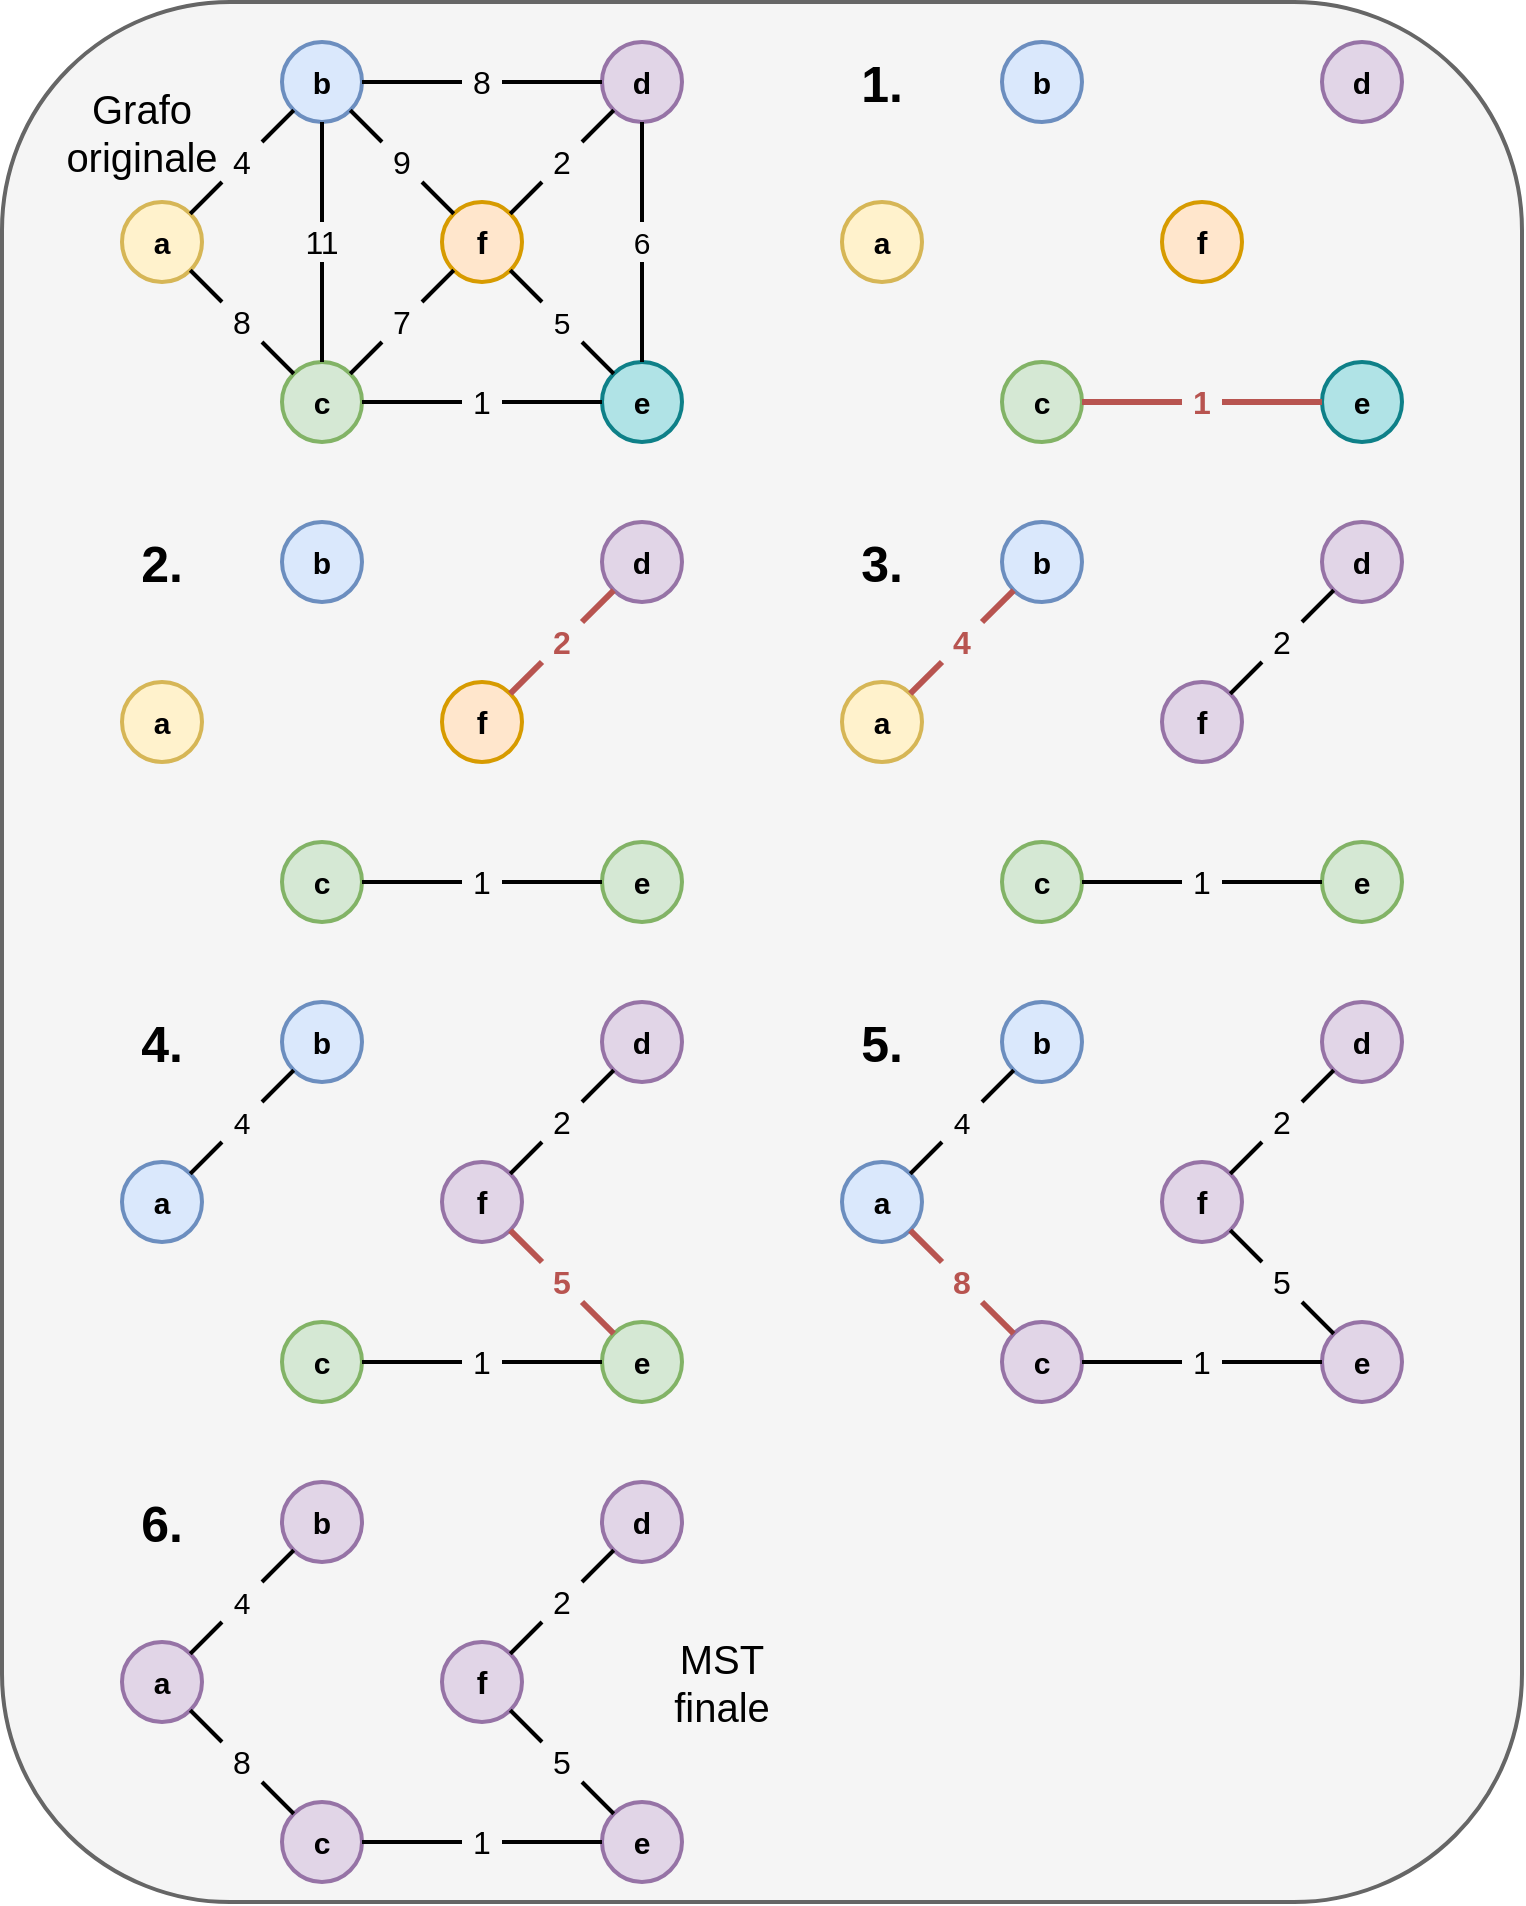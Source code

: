 <mxfile version="18.1.3" type="device"><diagram id="m_q9ipGgIwTdl-nQTQGG" name="Page-1"><mxGraphModel dx="892" dy="889" grid="1" gridSize="10" guides="1" tooltips="1" connect="1" arrows="1" fold="1" page="1" pageScale="1" pageWidth="850" pageHeight="1100" math="0" shadow="0"><root><mxCell id="0"/><mxCell id="1" parent="0"/><mxCell id="KfANsQ59nf_O916bAtNR-169" value="" style="rounded=1;whiteSpace=wrap;html=1;fontSize=20;fontColor=#333333;strokeWidth=2;fillColor=#f5f5f5;strokeColor=#666666;" vertex="1" parent="1"><mxGeometry x="60" y="20" width="760" height="950" as="geometry"/></mxCell><mxCell id="KfANsQ59nf_O916bAtNR-1" value="b" style="ellipse;whiteSpace=wrap;html=1;aspect=fixed;fillColor=#dae8fc;strokeColor=#6c8ebf;strokeWidth=2;fontStyle=1;fontSize=15;" vertex="1" parent="1"><mxGeometry x="200" y="40" width="40" height="40" as="geometry"/></mxCell><mxCell id="KfANsQ59nf_O916bAtNR-2" value="a" style="ellipse;whiteSpace=wrap;html=1;aspect=fixed;fillColor=#fff2cc;strokeColor=#d6b656;strokeWidth=2;fontStyle=1;fontSize=15;" vertex="1" parent="1"><mxGeometry x="120" y="120" width="40" height="40" as="geometry"/></mxCell><mxCell id="KfANsQ59nf_O916bAtNR-3" value="f" style="ellipse;whiteSpace=wrap;html=1;aspect=fixed;fillColor=#ffe6cc;strokeColor=#d79b00;strokeWidth=2;fontSize=16;fontStyle=1" vertex="1" parent="1"><mxGeometry x="280" y="120" width="40" height="40" as="geometry"/></mxCell><mxCell id="KfANsQ59nf_O916bAtNR-4" value="c" style="ellipse;whiteSpace=wrap;html=1;aspect=fixed;fillColor=#d5e8d4;strokeColor=#82b366;strokeWidth=2;fontStyle=1;fontSize=15;" vertex="1" parent="1"><mxGeometry x="200" y="200" width="40" height="40" as="geometry"/></mxCell><mxCell id="KfANsQ59nf_O916bAtNR-5" value="e" style="ellipse;whiteSpace=wrap;html=1;aspect=fixed;fillColor=#b0e3e6;strokeColor=#0e8088;strokeWidth=2;fontStyle=1;fontSize=15;" vertex="1" parent="1"><mxGeometry x="360" y="200" width="40" height="40" as="geometry"/></mxCell><mxCell id="KfANsQ59nf_O916bAtNR-6" value="d" style="ellipse;whiteSpace=wrap;html=1;aspect=fixed;fillColor=#e1d5e7;strokeColor=#9673a6;strokeWidth=2;fontStyle=1;fontSize=15;" vertex="1" parent="1"><mxGeometry x="360" y="40" width="40" height="40" as="geometry"/></mxCell><mxCell id="KfANsQ59nf_O916bAtNR-7" value="" style="endArrow=none;html=1;rounded=0;strokeWidth=2;startArrow=none;" edge="1" parent="1" source="KfANsQ59nf_O916bAtNR-27" target="KfANsQ59nf_O916bAtNR-5"><mxGeometry width="50" height="50" relative="1" as="geometry"><mxPoint x="350" y="390" as="sourcePoint"/><mxPoint x="400" y="340" as="targetPoint"/></mxGeometry></mxCell><mxCell id="KfANsQ59nf_O916bAtNR-8" value="" style="endArrow=none;html=1;rounded=0;strokeWidth=2;startArrow=none;" edge="1" parent="1" source="KfANsQ59nf_O916bAtNR-25" target="KfANsQ59nf_O916bAtNR-3"><mxGeometry width="50" height="50" relative="1" as="geometry"><mxPoint x="330" y="400" as="sourcePoint"/><mxPoint x="380" y="350" as="targetPoint"/></mxGeometry></mxCell><mxCell id="KfANsQ59nf_O916bAtNR-9" value="" style="endArrow=none;html=1;rounded=0;strokeWidth=2;startArrow=none;" edge="1" parent="1" source="KfANsQ59nf_O916bAtNR-26" target="KfANsQ59nf_O916bAtNR-3"><mxGeometry width="50" height="50" relative="1" as="geometry"><mxPoint x="260" y="370" as="sourcePoint"/><mxPoint x="310" y="320" as="targetPoint"/></mxGeometry></mxCell><mxCell id="KfANsQ59nf_O916bAtNR-10" value="" style="endArrow=none;html=1;rounded=0;strokeWidth=2;startArrow=none;" edge="1" parent="1" source="KfANsQ59nf_O916bAtNR-20" target="KfANsQ59nf_O916bAtNR-3"><mxGeometry width="50" height="50" relative="1" as="geometry"><mxPoint x="270" y="370" as="sourcePoint"/><mxPoint x="320" y="320" as="targetPoint"/></mxGeometry></mxCell><mxCell id="KfANsQ59nf_O916bAtNR-11" value="" style="endArrow=none;html=1;rounded=0;strokeWidth=2;startArrow=none;" edge="1" parent="1" source="KfANsQ59nf_O916bAtNR-22" target="KfANsQ59nf_O916bAtNR-3"><mxGeometry width="50" height="50" relative="1" as="geometry"><mxPoint x="290" y="380" as="sourcePoint"/><mxPoint x="340" y="330" as="targetPoint"/></mxGeometry></mxCell><mxCell id="KfANsQ59nf_O916bAtNR-12" value="" style="endArrow=none;html=1;rounded=0;strokeWidth=2;startArrow=none;" edge="1" parent="1" source="KfANsQ59nf_O916bAtNR-23" target="KfANsQ59nf_O916bAtNR-6"><mxGeometry width="50" height="50" relative="1" as="geometry"><mxPoint x="310" y="370" as="sourcePoint"/><mxPoint x="360" y="320" as="targetPoint"/></mxGeometry></mxCell><mxCell id="KfANsQ59nf_O916bAtNR-13" value="" style="endArrow=none;html=1;rounded=0;strokeWidth=2;startArrow=none;" edge="1" parent="1" source="KfANsQ59nf_O916bAtNR-24" target="KfANsQ59nf_O916bAtNR-6"><mxGeometry width="50" height="50" relative="1" as="geometry"><mxPoint x="330" y="400" as="sourcePoint"/><mxPoint x="380" y="350" as="targetPoint"/></mxGeometry></mxCell><mxCell id="KfANsQ59nf_O916bAtNR-14" value="" style="endArrow=none;html=1;rounded=0;strokeWidth=2;startArrow=none;" edge="1" parent="1" source="KfANsQ59nf_O916bAtNR-17" target="KfANsQ59nf_O916bAtNR-4"><mxGeometry width="50" height="50" relative="1" as="geometry"><mxPoint x="230" y="390" as="sourcePoint"/><mxPoint x="280" y="340" as="targetPoint"/></mxGeometry></mxCell><mxCell id="KfANsQ59nf_O916bAtNR-15" value="" style="endArrow=none;html=1;rounded=0;strokeWidth=2;startArrow=none;" edge="1" parent="1" source="KfANsQ59nf_O916bAtNR-35" target="KfANsQ59nf_O916bAtNR-4"><mxGeometry width="50" height="50" relative="1" as="geometry"><mxPoint x="190" y="400" as="sourcePoint"/><mxPoint x="240" y="350" as="targetPoint"/></mxGeometry></mxCell><mxCell id="KfANsQ59nf_O916bAtNR-16" value="" style="endArrow=none;html=1;rounded=0;strokeWidth=2;startArrow=none;" edge="1" parent="1" source="KfANsQ59nf_O916bAtNR-34" target="KfANsQ59nf_O916bAtNR-1"><mxGeometry width="50" height="50" relative="1" as="geometry"><mxPoint x="130" y="360" as="sourcePoint"/><mxPoint x="180" y="310" as="targetPoint"/></mxGeometry></mxCell><mxCell id="KfANsQ59nf_O916bAtNR-17" value="11" style="text;html=1;strokeColor=none;fillColor=none;align=center;verticalAlign=middle;whiteSpace=wrap;rounded=0;fontSize=16;fontStyle=0" vertex="1" parent="1"><mxGeometry x="210" y="130" width="20" height="20" as="geometry"/></mxCell><mxCell id="KfANsQ59nf_O916bAtNR-18" value="" style="endArrow=none;html=1;rounded=0;strokeWidth=2;" edge="1" parent="1" source="KfANsQ59nf_O916bAtNR-1" target="KfANsQ59nf_O916bAtNR-17"><mxGeometry width="50" height="50" relative="1" as="geometry"><mxPoint x="220" y="80" as="sourcePoint"/><mxPoint x="220" y="200" as="targetPoint"/></mxGeometry></mxCell><mxCell id="KfANsQ59nf_O916bAtNR-20" value="9" style="text;html=1;strokeColor=none;fillColor=none;align=center;verticalAlign=middle;whiteSpace=wrap;rounded=0;fontSize=16;fontStyle=0" vertex="1" parent="1"><mxGeometry x="250" y="90" width="20" height="20" as="geometry"/></mxCell><mxCell id="KfANsQ59nf_O916bAtNR-21" value="" style="endArrow=none;html=1;rounded=0;strokeWidth=2;" edge="1" parent="1" source="KfANsQ59nf_O916bAtNR-1" target="KfANsQ59nf_O916bAtNR-20"><mxGeometry width="50" height="50" relative="1" as="geometry"><mxPoint x="234.142" y="74.142" as="sourcePoint"/><mxPoint x="285.858" y="125.858" as="targetPoint"/></mxGeometry></mxCell><mxCell id="KfANsQ59nf_O916bAtNR-27" value="1" style="text;html=1;strokeColor=none;fillColor=none;align=center;verticalAlign=middle;whiteSpace=wrap;rounded=0;fontStyle=0;fontSize=16;" vertex="1" parent="1"><mxGeometry x="290" y="210" width="20" height="20" as="geometry"/></mxCell><mxCell id="KfANsQ59nf_O916bAtNR-28" value="" style="endArrow=none;html=1;rounded=0;strokeWidth=2;" edge="1" parent="1" source="KfANsQ59nf_O916bAtNR-4" target="KfANsQ59nf_O916bAtNR-27"><mxGeometry width="50" height="50" relative="1" as="geometry"><mxPoint x="240" y="220" as="sourcePoint"/><mxPoint x="360" y="220" as="targetPoint"/></mxGeometry></mxCell><mxCell id="KfANsQ59nf_O916bAtNR-26" value="7" style="text;html=1;strokeColor=none;fillColor=none;align=center;verticalAlign=middle;whiteSpace=wrap;rounded=0;fontSize=16;fontStyle=0" vertex="1" parent="1"><mxGeometry x="250" y="170" width="20" height="20" as="geometry"/></mxCell><mxCell id="KfANsQ59nf_O916bAtNR-29" value="" style="endArrow=none;html=1;rounded=0;strokeWidth=2;" edge="1" parent="1" source="KfANsQ59nf_O916bAtNR-4" target="KfANsQ59nf_O916bAtNR-26"><mxGeometry width="50" height="50" relative="1" as="geometry"><mxPoint x="234.142" y="205.858" as="sourcePoint"/><mxPoint x="285.858" y="154.142" as="targetPoint"/></mxGeometry></mxCell><mxCell id="KfANsQ59nf_O916bAtNR-25" value="5" style="text;html=1;strokeColor=none;fillColor=none;align=center;verticalAlign=middle;whiteSpace=wrap;rounded=0;fontSize=15;fontStyle=0" vertex="1" parent="1"><mxGeometry x="330" y="170" width="20" height="20" as="geometry"/></mxCell><mxCell id="KfANsQ59nf_O916bAtNR-30" value="" style="endArrow=none;html=1;rounded=0;strokeWidth=2;" edge="1" parent="1" source="KfANsQ59nf_O916bAtNR-5" target="KfANsQ59nf_O916bAtNR-25"><mxGeometry width="50" height="50" relative="1" as="geometry"><mxPoint x="365.858" y="205.858" as="sourcePoint"/><mxPoint x="314.142" y="154.142" as="targetPoint"/></mxGeometry></mxCell><mxCell id="KfANsQ59nf_O916bAtNR-24" value="6" style="text;html=1;strokeColor=none;fillColor=none;align=center;verticalAlign=middle;whiteSpace=wrap;rounded=0;fontStyle=0;fontSize=15;" vertex="1" parent="1"><mxGeometry x="370" y="130" width="20" height="20" as="geometry"/></mxCell><mxCell id="KfANsQ59nf_O916bAtNR-31" value="" style="endArrow=none;html=1;rounded=0;strokeWidth=2;" edge="1" parent="1" source="KfANsQ59nf_O916bAtNR-5" target="KfANsQ59nf_O916bAtNR-24"><mxGeometry width="50" height="50" relative="1" as="geometry"><mxPoint x="380" y="200" as="sourcePoint"/><mxPoint x="380" y="80" as="targetPoint"/></mxGeometry></mxCell><mxCell id="KfANsQ59nf_O916bAtNR-22" value="2" style="text;html=1;strokeColor=none;fillColor=none;align=center;verticalAlign=middle;whiteSpace=wrap;rounded=0;fontSize=16;fontStyle=0" vertex="1" parent="1"><mxGeometry x="330" y="90" width="20" height="20" as="geometry"/></mxCell><mxCell id="KfANsQ59nf_O916bAtNR-32" value="" style="endArrow=none;html=1;rounded=0;strokeWidth=2;" edge="1" parent="1" source="KfANsQ59nf_O916bAtNR-6" target="KfANsQ59nf_O916bAtNR-22"><mxGeometry width="50" height="50" relative="1" as="geometry"><mxPoint x="365.858" y="74.142" as="sourcePoint"/><mxPoint x="314.142" y="125.858" as="targetPoint"/></mxGeometry></mxCell><mxCell id="KfANsQ59nf_O916bAtNR-23" value="8" style="text;html=1;strokeColor=none;fillColor=none;align=center;verticalAlign=middle;whiteSpace=wrap;rounded=0;fontSize=16;fontStyle=0" vertex="1" parent="1"><mxGeometry x="290" y="50" width="20" height="20" as="geometry"/></mxCell><mxCell id="KfANsQ59nf_O916bAtNR-33" value="" style="endArrow=none;html=1;rounded=0;strokeWidth=2;" edge="1" parent="1" source="KfANsQ59nf_O916bAtNR-1" target="KfANsQ59nf_O916bAtNR-23"><mxGeometry width="50" height="50" relative="1" as="geometry"><mxPoint x="240" y="60" as="sourcePoint"/><mxPoint x="360" y="60" as="targetPoint"/></mxGeometry></mxCell><mxCell id="KfANsQ59nf_O916bAtNR-35" value="8" style="text;html=1;strokeColor=none;fillColor=none;align=center;verticalAlign=middle;whiteSpace=wrap;rounded=0;fontSize=16;fontStyle=0" vertex="1" parent="1"><mxGeometry x="170" y="170" width="20" height="20" as="geometry"/></mxCell><mxCell id="KfANsQ59nf_O916bAtNR-36" value="" style="endArrow=none;html=1;rounded=0;strokeWidth=2;" edge="1" parent="1" source="KfANsQ59nf_O916bAtNR-2" target="KfANsQ59nf_O916bAtNR-35"><mxGeometry width="50" height="50" relative="1" as="geometry"><mxPoint x="154.142" y="154.142" as="sourcePoint"/><mxPoint x="205.858" y="205.858" as="targetPoint"/></mxGeometry></mxCell><mxCell id="KfANsQ59nf_O916bAtNR-34" value="4" style="text;html=1;strokeColor=none;fillColor=none;align=center;verticalAlign=middle;whiteSpace=wrap;rounded=0;fontSize=16;fontStyle=0" vertex="1" parent="1"><mxGeometry x="170" y="90" width="20" height="20" as="geometry"/></mxCell><mxCell id="KfANsQ59nf_O916bAtNR-37" value="" style="endArrow=none;html=1;rounded=0;strokeWidth=2;" edge="1" parent="1" source="KfANsQ59nf_O916bAtNR-2" target="KfANsQ59nf_O916bAtNR-34"><mxGeometry width="50" height="50" relative="1" as="geometry"><mxPoint x="154.142" y="125.858" as="sourcePoint"/><mxPoint x="205.858" y="74.142" as="targetPoint"/></mxGeometry></mxCell><mxCell id="KfANsQ59nf_O916bAtNR-38" value="b" style="ellipse;whiteSpace=wrap;html=1;aspect=fixed;fillColor=#dae8fc;strokeColor=#6c8ebf;strokeWidth=2;fontStyle=1;fontSize=15;" vertex="1" parent="1"><mxGeometry x="560" y="40" width="40" height="40" as="geometry"/></mxCell><mxCell id="KfANsQ59nf_O916bAtNR-39" value="a" style="ellipse;whiteSpace=wrap;html=1;aspect=fixed;fillColor=#fff2cc;strokeColor=#d6b656;strokeWidth=2;fontStyle=1;fontSize=15;" vertex="1" parent="1"><mxGeometry x="480" y="120" width="40" height="40" as="geometry"/></mxCell><mxCell id="KfANsQ59nf_O916bAtNR-40" value="f" style="ellipse;whiteSpace=wrap;html=1;aspect=fixed;fillColor=#ffe6cc;strokeColor=#d79b00;strokeWidth=2;fontSize=16;fontStyle=1" vertex="1" parent="1"><mxGeometry x="640" y="120" width="40" height="40" as="geometry"/></mxCell><mxCell id="KfANsQ59nf_O916bAtNR-41" value="c" style="ellipse;whiteSpace=wrap;html=1;aspect=fixed;fillColor=#d5e8d4;strokeColor=#82b366;strokeWidth=2;fontStyle=1;fontSize=15;" vertex="1" parent="1"><mxGeometry x="560" y="200" width="40" height="40" as="geometry"/></mxCell><mxCell id="KfANsQ59nf_O916bAtNR-42" value="e" style="ellipse;whiteSpace=wrap;html=1;aspect=fixed;fillColor=#b0e3e6;strokeColor=#0e8088;strokeWidth=2;fontStyle=1;fontSize=15;" vertex="1" parent="1"><mxGeometry x="720" y="200" width="40" height="40" as="geometry"/></mxCell><mxCell id="KfANsQ59nf_O916bAtNR-43" value="d" style="ellipse;whiteSpace=wrap;html=1;aspect=fixed;fillColor=#e1d5e7;strokeColor=#9673a6;strokeWidth=2;fontStyle=1;fontSize=15;" vertex="1" parent="1"><mxGeometry x="720" y="40" width="40" height="40" as="geometry"/></mxCell><mxCell id="KfANsQ59nf_O916bAtNR-44" value="" style="endArrow=none;html=1;rounded=0;strokeWidth=3;startArrow=none;fillColor=#f8cecc;strokeColor=#b85450;" edge="1" source="KfANsQ59nf_O916bAtNR-58" target="KfANsQ59nf_O916bAtNR-42" parent="1"><mxGeometry width="50" height="50" relative="1" as="geometry"><mxPoint x="710" y="390" as="sourcePoint"/><mxPoint x="760" y="340" as="targetPoint"/></mxGeometry></mxCell><mxCell id="KfANsQ59nf_O916bAtNR-58" value="1" style="text;html=1;strokeColor=none;fillColor=none;align=center;verticalAlign=middle;whiteSpace=wrap;rounded=0;fontStyle=1;fontSize=16;fontColor=#B85450;" vertex="1" parent="1"><mxGeometry x="650" y="210" width="20" height="20" as="geometry"/></mxCell><mxCell id="KfANsQ59nf_O916bAtNR-59" value="" style="endArrow=none;html=1;rounded=0;strokeWidth=3;fillColor=#f8cecc;strokeColor=#b85450;" edge="1" source="KfANsQ59nf_O916bAtNR-41" target="KfANsQ59nf_O916bAtNR-58" parent="1"><mxGeometry width="50" height="50" relative="1" as="geometry"><mxPoint x="600" y="220" as="sourcePoint"/><mxPoint x="720" y="220" as="targetPoint"/></mxGeometry></mxCell><mxCell id="KfANsQ59nf_O916bAtNR-74" value="b" style="ellipse;whiteSpace=wrap;html=1;aspect=fixed;fillColor=#dae8fc;strokeColor=#6c8ebf;strokeWidth=2;fontStyle=1;fontSize=15;" vertex="1" parent="1"><mxGeometry x="200" y="280" width="40" height="40" as="geometry"/></mxCell><mxCell id="KfANsQ59nf_O916bAtNR-75" value="a" style="ellipse;whiteSpace=wrap;html=1;aspect=fixed;fillColor=#fff2cc;strokeColor=#d6b656;strokeWidth=2;fontStyle=1;fontSize=15;" vertex="1" parent="1"><mxGeometry x="120" y="360" width="40" height="40" as="geometry"/></mxCell><mxCell id="KfANsQ59nf_O916bAtNR-76" value="f" style="ellipse;whiteSpace=wrap;html=1;aspect=fixed;fillColor=#ffe6cc;strokeColor=#d79b00;strokeWidth=2;fontSize=16;fontStyle=1" vertex="1" parent="1"><mxGeometry x="280" y="360" width="40" height="40" as="geometry"/></mxCell><mxCell id="KfANsQ59nf_O916bAtNR-77" value="c" style="ellipse;whiteSpace=wrap;html=1;aspect=fixed;fillColor=#d5e8d4;strokeColor=#82b366;strokeWidth=2;fontStyle=1;fontSize=15;" vertex="1" parent="1"><mxGeometry x="200" y="440" width="40" height="40" as="geometry"/></mxCell><mxCell id="KfANsQ59nf_O916bAtNR-78" value="e" style="ellipse;whiteSpace=wrap;html=1;aspect=fixed;fillColor=#d5e8d4;strokeColor=#82b366;strokeWidth=2;fontStyle=1;fontSize=15;" vertex="1" parent="1"><mxGeometry x="360" y="440" width="40" height="40" as="geometry"/></mxCell><mxCell id="KfANsQ59nf_O916bAtNR-79" value="d" style="ellipse;whiteSpace=wrap;html=1;aspect=fixed;fillColor=#e1d5e7;strokeColor=#9673a6;strokeWidth=2;fontStyle=1;fontSize=15;" vertex="1" parent="1"><mxGeometry x="360" y="280" width="40" height="40" as="geometry"/></mxCell><mxCell id="KfANsQ59nf_O916bAtNR-80" value="" style="endArrow=none;html=1;rounded=0;strokeWidth=2;startArrow=none;" edge="1" source="KfANsQ59nf_O916bAtNR-81" target="KfANsQ59nf_O916bAtNR-78" parent="1"><mxGeometry width="50" height="50" relative="1" as="geometry"><mxPoint x="350" y="630" as="sourcePoint"/><mxPoint x="400" y="580" as="targetPoint"/></mxGeometry></mxCell><mxCell id="KfANsQ59nf_O916bAtNR-81" value="1" style="text;html=1;strokeColor=none;fillColor=none;align=center;verticalAlign=middle;whiteSpace=wrap;rounded=0;fontStyle=0;fontSize=16;" vertex="1" parent="1"><mxGeometry x="290" y="450" width="20" height="20" as="geometry"/></mxCell><mxCell id="KfANsQ59nf_O916bAtNR-82" value="" style="endArrow=none;html=1;rounded=0;strokeWidth=2;" edge="1" source="KfANsQ59nf_O916bAtNR-77" target="KfANsQ59nf_O916bAtNR-81" parent="1"><mxGeometry width="50" height="50" relative="1" as="geometry"><mxPoint x="240" y="460" as="sourcePoint"/><mxPoint x="360" y="460" as="targetPoint"/></mxGeometry></mxCell><mxCell id="KfANsQ59nf_O916bAtNR-83" value="" style="endArrow=none;html=1;rounded=0;fontSize=15;strokeWidth=3;startArrow=none;fillColor=#f8cecc;strokeColor=#b85450;" edge="1" parent="1" source="KfANsQ59nf_O916bAtNR-84" target="KfANsQ59nf_O916bAtNR-79"><mxGeometry width="50" height="50" relative="1" as="geometry"><mxPoint x="560" y="450" as="sourcePoint"/><mxPoint x="610" y="400" as="targetPoint"/></mxGeometry></mxCell><mxCell id="KfANsQ59nf_O916bAtNR-84" value="2" style="text;html=1;strokeColor=none;fillColor=none;align=center;verticalAlign=middle;whiteSpace=wrap;rounded=0;fontStyle=1;fontSize=16;fontColor=#B85450;" vertex="1" parent="1"><mxGeometry x="330" y="330" width="20" height="20" as="geometry"/></mxCell><mxCell id="KfANsQ59nf_O916bAtNR-85" value="" style="endArrow=none;html=1;rounded=0;fontSize=15;strokeWidth=3;fillColor=#f8cecc;strokeColor=#b85450;" edge="1" parent="1" source="KfANsQ59nf_O916bAtNR-76" target="KfANsQ59nf_O916bAtNR-84"><mxGeometry width="50" height="50" relative="1" as="geometry"><mxPoint x="314.142" y="365.858" as="sourcePoint"/><mxPoint x="365.858" y="314.142" as="targetPoint"/></mxGeometry></mxCell><mxCell id="KfANsQ59nf_O916bAtNR-86" value="b" style="ellipse;whiteSpace=wrap;html=1;aspect=fixed;fillColor=#dae8fc;strokeColor=#6c8ebf;strokeWidth=2;fontStyle=1;fontSize=15;" vertex="1" parent="1"><mxGeometry x="560" y="280" width="40" height="40" as="geometry"/></mxCell><mxCell id="KfANsQ59nf_O916bAtNR-87" value="a" style="ellipse;whiteSpace=wrap;html=1;aspect=fixed;fillColor=#fff2cc;strokeColor=#d6b656;strokeWidth=2;fontStyle=1;fontSize=15;" vertex="1" parent="1"><mxGeometry x="480" y="360" width="40" height="40" as="geometry"/></mxCell><mxCell id="KfANsQ59nf_O916bAtNR-88" value="f" style="ellipse;whiteSpace=wrap;html=1;aspect=fixed;fillColor=#e1d5e7;strokeColor=#9673a6;strokeWidth=2;fontSize=16;fontStyle=1" vertex="1" parent="1"><mxGeometry x="640" y="360" width="40" height="40" as="geometry"/></mxCell><mxCell id="KfANsQ59nf_O916bAtNR-89" value="c" style="ellipse;whiteSpace=wrap;html=1;aspect=fixed;fillColor=#d5e8d4;strokeColor=#82b366;strokeWidth=2;fontStyle=1;fontSize=15;" vertex="1" parent="1"><mxGeometry x="560" y="440" width="40" height="40" as="geometry"/></mxCell><mxCell id="KfANsQ59nf_O916bAtNR-90" value="e" style="ellipse;whiteSpace=wrap;html=1;aspect=fixed;fillColor=#d5e8d4;strokeColor=#82b366;strokeWidth=2;fontStyle=1;fontSize=15;" vertex="1" parent="1"><mxGeometry x="720" y="440" width="40" height="40" as="geometry"/></mxCell><mxCell id="KfANsQ59nf_O916bAtNR-91" value="d" style="ellipse;whiteSpace=wrap;html=1;aspect=fixed;fillColor=#e1d5e7;strokeColor=#9673a6;strokeWidth=2;fontStyle=1;fontSize=15;" vertex="1" parent="1"><mxGeometry x="720" y="280" width="40" height="40" as="geometry"/></mxCell><mxCell id="KfANsQ59nf_O916bAtNR-92" value="" style="endArrow=none;html=1;rounded=0;strokeWidth=2;startArrow=none;" edge="1" source="KfANsQ59nf_O916bAtNR-93" target="KfANsQ59nf_O916bAtNR-90" parent="1"><mxGeometry width="50" height="50" relative="1" as="geometry"><mxPoint x="710" y="630" as="sourcePoint"/><mxPoint x="760" y="580" as="targetPoint"/></mxGeometry></mxCell><mxCell id="KfANsQ59nf_O916bAtNR-93" value="1" style="text;html=1;strokeColor=none;fillColor=none;align=center;verticalAlign=middle;whiteSpace=wrap;rounded=0;fontStyle=0;fontSize=16;" vertex="1" parent="1"><mxGeometry x="650" y="450" width="20" height="20" as="geometry"/></mxCell><mxCell id="KfANsQ59nf_O916bAtNR-94" value="" style="endArrow=none;html=1;rounded=0;strokeWidth=2;" edge="1" source="KfANsQ59nf_O916bAtNR-89" target="KfANsQ59nf_O916bAtNR-93" parent="1"><mxGeometry width="50" height="50" relative="1" as="geometry"><mxPoint x="600" y="460" as="sourcePoint"/><mxPoint x="720" y="460" as="targetPoint"/></mxGeometry></mxCell><mxCell id="KfANsQ59nf_O916bAtNR-95" value="" style="endArrow=none;html=1;rounded=0;fontSize=15;strokeWidth=2;startArrow=none;" edge="1" source="KfANsQ59nf_O916bAtNR-96" target="KfANsQ59nf_O916bAtNR-91" parent="1"><mxGeometry width="50" height="50" relative="1" as="geometry"><mxPoint x="920" y="450" as="sourcePoint"/><mxPoint x="970" y="400" as="targetPoint"/></mxGeometry></mxCell><mxCell id="KfANsQ59nf_O916bAtNR-96" value="2" style="text;html=1;strokeColor=none;fillColor=none;align=center;verticalAlign=middle;whiteSpace=wrap;rounded=0;fontStyle=0;fontSize=16;" vertex="1" parent="1"><mxGeometry x="690" y="330" width="20" height="20" as="geometry"/></mxCell><mxCell id="KfANsQ59nf_O916bAtNR-97" value="" style="endArrow=none;html=1;rounded=0;fontSize=15;strokeWidth=2;" edge="1" source="KfANsQ59nf_O916bAtNR-88" target="KfANsQ59nf_O916bAtNR-96" parent="1"><mxGeometry width="50" height="50" relative="1" as="geometry"><mxPoint x="674.142" y="365.858" as="sourcePoint"/><mxPoint x="725.858" y="314.142" as="targetPoint"/></mxGeometry></mxCell><mxCell id="KfANsQ59nf_O916bAtNR-98" value="b" style="ellipse;whiteSpace=wrap;html=1;aspect=fixed;fillColor=#dae8fc;strokeColor=#6c8ebf;strokeWidth=2;fontStyle=1;fontSize=15;" vertex="1" parent="1"><mxGeometry x="200" y="520" width="40" height="40" as="geometry"/></mxCell><mxCell id="KfANsQ59nf_O916bAtNR-99" value="a" style="ellipse;whiteSpace=wrap;html=1;aspect=fixed;fillColor=#dae8fc;strokeColor=#6c8ebf;strokeWidth=2;fontStyle=1;fontSize=15;" vertex="1" parent="1"><mxGeometry x="120" y="600" width="40" height="40" as="geometry"/></mxCell><mxCell id="KfANsQ59nf_O916bAtNR-100" value="f" style="ellipse;whiteSpace=wrap;html=1;aspect=fixed;fillColor=#e1d5e7;strokeColor=#9673a6;strokeWidth=2;fontSize=16;fontStyle=1" vertex="1" parent="1"><mxGeometry x="280" y="600" width="40" height="40" as="geometry"/></mxCell><mxCell id="KfANsQ59nf_O916bAtNR-101" value="c" style="ellipse;whiteSpace=wrap;html=1;aspect=fixed;fillColor=#d5e8d4;strokeColor=#82b366;strokeWidth=2;fontStyle=1;fontSize=15;" vertex="1" parent="1"><mxGeometry x="200" y="680" width="40" height="40" as="geometry"/></mxCell><mxCell id="KfANsQ59nf_O916bAtNR-102" value="e" style="ellipse;whiteSpace=wrap;html=1;aspect=fixed;fillColor=#d5e8d4;strokeColor=#82b366;strokeWidth=2;fontStyle=1;fontSize=15;" vertex="1" parent="1"><mxGeometry x="360" y="680" width="40" height="40" as="geometry"/></mxCell><mxCell id="KfANsQ59nf_O916bAtNR-103" value="d" style="ellipse;whiteSpace=wrap;html=1;aspect=fixed;fillColor=#e1d5e7;strokeColor=#9673a6;strokeWidth=2;fontStyle=1;fontSize=15;" vertex="1" parent="1"><mxGeometry x="360" y="520" width="40" height="40" as="geometry"/></mxCell><mxCell id="KfANsQ59nf_O916bAtNR-104" value="" style="endArrow=none;html=1;rounded=0;strokeWidth=2;startArrow=none;" edge="1" source="KfANsQ59nf_O916bAtNR-105" target="KfANsQ59nf_O916bAtNR-102" parent="1"><mxGeometry width="50" height="50" relative="1" as="geometry"><mxPoint x="350" y="870" as="sourcePoint"/><mxPoint x="400" y="820" as="targetPoint"/></mxGeometry></mxCell><mxCell id="KfANsQ59nf_O916bAtNR-105" value="1" style="text;html=1;strokeColor=none;fillColor=none;align=center;verticalAlign=middle;whiteSpace=wrap;rounded=0;fontStyle=0;fontSize=16;" vertex="1" parent="1"><mxGeometry x="290" y="690" width="20" height="20" as="geometry"/></mxCell><mxCell id="KfANsQ59nf_O916bAtNR-106" value="" style="endArrow=none;html=1;rounded=0;strokeWidth=2;" edge="1" source="KfANsQ59nf_O916bAtNR-101" target="KfANsQ59nf_O916bAtNR-105" parent="1"><mxGeometry width="50" height="50" relative="1" as="geometry"><mxPoint x="240" y="700" as="sourcePoint"/><mxPoint x="360" y="700" as="targetPoint"/></mxGeometry></mxCell><mxCell id="KfANsQ59nf_O916bAtNR-107" value="" style="endArrow=none;html=1;rounded=0;fontSize=15;strokeWidth=2;startArrow=none;" edge="1" source="KfANsQ59nf_O916bAtNR-108" target="KfANsQ59nf_O916bAtNR-103" parent="1"><mxGeometry width="50" height="50" relative="1" as="geometry"><mxPoint x="560" y="690" as="sourcePoint"/><mxPoint x="610" y="640" as="targetPoint"/></mxGeometry></mxCell><mxCell id="KfANsQ59nf_O916bAtNR-108" value="2" style="text;html=1;strokeColor=none;fillColor=none;align=center;verticalAlign=middle;whiteSpace=wrap;rounded=0;fontStyle=0;fontSize=16;" vertex="1" parent="1"><mxGeometry x="330" y="570" width="20" height="20" as="geometry"/></mxCell><mxCell id="KfANsQ59nf_O916bAtNR-109" value="" style="endArrow=none;html=1;rounded=0;fontSize=15;strokeWidth=2;" edge="1" source="KfANsQ59nf_O916bAtNR-100" target="KfANsQ59nf_O916bAtNR-108" parent="1"><mxGeometry width="50" height="50" relative="1" as="geometry"><mxPoint x="314.142" y="605.858" as="sourcePoint"/><mxPoint x="365.858" y="554.142" as="targetPoint"/></mxGeometry></mxCell><mxCell id="KfANsQ59nf_O916bAtNR-110" value="" style="endArrow=none;html=1;rounded=0;fontSize=15;strokeWidth=2;startArrow=none;" edge="1" parent="1" source="KfANsQ59nf_O916bAtNR-114" target="KfANsQ59nf_O916bAtNR-98"><mxGeometry width="50" height="50" relative="1" as="geometry"><mxPoint x="140" y="550" as="sourcePoint"/><mxPoint x="190" y="500" as="targetPoint"/></mxGeometry></mxCell><mxCell id="KfANsQ59nf_O916bAtNR-111" value="" style="endArrow=none;html=1;rounded=0;fontSize=15;strokeWidth=3;fillColor=#f8cecc;strokeColor=#b85450;startArrow=none;" edge="1" parent="1" source="KfANsQ59nf_O916bAtNR-112" target="KfANsQ59nf_O916bAtNR-87"><mxGeometry width="50" height="50" relative="1" as="geometry"><mxPoint x="450" y="570" as="sourcePoint"/><mxPoint x="500" y="520" as="targetPoint"/></mxGeometry></mxCell><mxCell id="KfANsQ59nf_O916bAtNR-112" value="4" style="text;html=1;strokeColor=none;fillColor=none;align=center;verticalAlign=middle;whiteSpace=wrap;rounded=0;fontStyle=1;fontSize=16;fontColor=#B85450;" vertex="1" parent="1"><mxGeometry x="530" y="330" width="20" height="20" as="geometry"/></mxCell><mxCell id="KfANsQ59nf_O916bAtNR-113" value="" style="endArrow=none;html=1;rounded=0;fontSize=15;strokeWidth=3;fillColor=#f8cecc;strokeColor=#b85450;" edge="1" parent="1" source="KfANsQ59nf_O916bAtNR-86" target="KfANsQ59nf_O916bAtNR-112"><mxGeometry width="50" height="50" relative="1" as="geometry"><mxPoint x="565.858" y="314.142" as="sourcePoint"/><mxPoint x="514.142" y="365.858" as="targetPoint"/></mxGeometry></mxCell><mxCell id="KfANsQ59nf_O916bAtNR-114" value="4" style="text;html=1;strokeColor=none;fillColor=none;align=center;verticalAlign=middle;whiteSpace=wrap;rounded=0;fontSize=15;" vertex="1" parent="1"><mxGeometry x="170" y="570" width="20" height="20" as="geometry"/></mxCell><mxCell id="KfANsQ59nf_O916bAtNR-115" value="" style="endArrow=none;html=1;rounded=0;fontSize=15;strokeWidth=2;" edge="1" parent="1" source="KfANsQ59nf_O916bAtNR-99" target="KfANsQ59nf_O916bAtNR-114"><mxGeometry width="50" height="50" relative="1" as="geometry"><mxPoint x="154.142" y="605.858" as="sourcePoint"/><mxPoint x="205.919" y="554.203" as="targetPoint"/></mxGeometry></mxCell><mxCell id="KfANsQ59nf_O916bAtNR-116" value="" style="endArrow=none;html=1;rounded=0;fontSize=15;strokeWidth=3;fillColor=#f8cecc;strokeColor=#b85450;startArrow=none;" edge="1" parent="1" source="KfANsQ59nf_O916bAtNR-117" target="KfANsQ59nf_O916bAtNR-102"><mxGeometry width="50" height="50" relative="1" as="geometry"><mxPoint x="350" y="660" as="sourcePoint"/><mxPoint x="400" y="610" as="targetPoint"/></mxGeometry></mxCell><mxCell id="KfANsQ59nf_O916bAtNR-117" value="5" style="text;html=1;strokeColor=none;fillColor=none;align=center;verticalAlign=middle;whiteSpace=wrap;rounded=0;fontStyle=1;fontSize=16;fontColor=#B85450;" vertex="1" parent="1"><mxGeometry x="330" y="650" width="20" height="20" as="geometry"/></mxCell><mxCell id="KfANsQ59nf_O916bAtNR-118" value="" style="endArrow=none;html=1;rounded=0;fontSize=15;strokeWidth=3;fillColor=#f8cecc;strokeColor=#b85450;" edge="1" parent="1" source="KfANsQ59nf_O916bAtNR-100" target="KfANsQ59nf_O916bAtNR-117"><mxGeometry width="50" height="50" relative="1" as="geometry"><mxPoint x="314.142" y="634.142" as="sourcePoint"/><mxPoint x="365.858" y="685.858" as="targetPoint"/></mxGeometry></mxCell><mxCell id="KfANsQ59nf_O916bAtNR-119" value="b" style="ellipse;whiteSpace=wrap;html=1;aspect=fixed;fillColor=#dae8fc;strokeColor=#6c8ebf;strokeWidth=2;fontStyle=1;fontSize=15;" vertex="1" parent="1"><mxGeometry x="560" y="520" width="40" height="40" as="geometry"/></mxCell><mxCell id="KfANsQ59nf_O916bAtNR-120" value="a" style="ellipse;whiteSpace=wrap;html=1;aspect=fixed;fillColor=#dae8fc;strokeColor=#6c8ebf;strokeWidth=2;fontStyle=1;fontSize=15;" vertex="1" parent="1"><mxGeometry x="480" y="600" width="40" height="40" as="geometry"/></mxCell><mxCell id="KfANsQ59nf_O916bAtNR-121" value="f" style="ellipse;whiteSpace=wrap;html=1;aspect=fixed;fillColor=#e1d5e7;strokeColor=#9673a6;strokeWidth=2;fontSize=16;fontStyle=1" vertex="1" parent="1"><mxGeometry x="640" y="600" width="40" height="40" as="geometry"/></mxCell><mxCell id="KfANsQ59nf_O916bAtNR-122" value="c" style="ellipse;whiteSpace=wrap;html=1;aspect=fixed;fillColor=#e1d5e7;strokeColor=#9673a6;strokeWidth=2;fontStyle=1;fontSize=15;" vertex="1" parent="1"><mxGeometry x="560" y="680" width="40" height="40" as="geometry"/></mxCell><mxCell id="KfANsQ59nf_O916bAtNR-123" value="e" style="ellipse;whiteSpace=wrap;html=1;aspect=fixed;fillColor=#e1d5e7;strokeColor=#9673a6;strokeWidth=2;fontStyle=1;fontSize=15;" vertex="1" parent="1"><mxGeometry x="720" y="680" width="40" height="40" as="geometry"/></mxCell><mxCell id="KfANsQ59nf_O916bAtNR-124" value="d" style="ellipse;whiteSpace=wrap;html=1;aspect=fixed;fillColor=#e1d5e7;strokeColor=#9673a6;strokeWidth=2;fontStyle=1;fontSize=15;" vertex="1" parent="1"><mxGeometry x="720" y="520" width="40" height="40" as="geometry"/></mxCell><mxCell id="KfANsQ59nf_O916bAtNR-125" value="" style="endArrow=none;html=1;rounded=0;strokeWidth=2;startArrow=none;" edge="1" source="KfANsQ59nf_O916bAtNR-126" target="KfANsQ59nf_O916bAtNR-123" parent="1"><mxGeometry width="50" height="50" relative="1" as="geometry"><mxPoint x="710" y="870" as="sourcePoint"/><mxPoint x="760" y="820" as="targetPoint"/></mxGeometry></mxCell><mxCell id="KfANsQ59nf_O916bAtNR-126" value="1" style="text;html=1;strokeColor=none;fillColor=none;align=center;verticalAlign=middle;whiteSpace=wrap;rounded=0;fontStyle=0;fontSize=16;" vertex="1" parent="1"><mxGeometry x="650" y="690" width="20" height="20" as="geometry"/></mxCell><mxCell id="KfANsQ59nf_O916bAtNR-127" value="" style="endArrow=none;html=1;rounded=0;strokeWidth=2;" edge="1" source="KfANsQ59nf_O916bAtNR-122" target="KfANsQ59nf_O916bAtNR-126" parent="1"><mxGeometry width="50" height="50" relative="1" as="geometry"><mxPoint x="600" y="700" as="sourcePoint"/><mxPoint x="720" y="700" as="targetPoint"/></mxGeometry></mxCell><mxCell id="KfANsQ59nf_O916bAtNR-128" value="" style="endArrow=none;html=1;rounded=0;fontSize=15;strokeWidth=2;startArrow=none;" edge="1" source="KfANsQ59nf_O916bAtNR-129" target="KfANsQ59nf_O916bAtNR-124" parent="1"><mxGeometry width="50" height="50" relative="1" as="geometry"><mxPoint x="920" y="690" as="sourcePoint"/><mxPoint x="970" y="640" as="targetPoint"/></mxGeometry></mxCell><mxCell id="KfANsQ59nf_O916bAtNR-129" value="2" style="text;html=1;strokeColor=none;fillColor=none;align=center;verticalAlign=middle;whiteSpace=wrap;rounded=0;fontStyle=0;fontSize=16;" vertex="1" parent="1"><mxGeometry x="690" y="570" width="20" height="20" as="geometry"/></mxCell><mxCell id="KfANsQ59nf_O916bAtNR-130" value="" style="endArrow=none;html=1;rounded=0;fontSize=15;strokeWidth=2;" edge="1" source="KfANsQ59nf_O916bAtNR-121" target="KfANsQ59nf_O916bAtNR-129" parent="1"><mxGeometry width="50" height="50" relative="1" as="geometry"><mxPoint x="674.142" y="605.858" as="sourcePoint"/><mxPoint x="725.858" y="554.142" as="targetPoint"/></mxGeometry></mxCell><mxCell id="KfANsQ59nf_O916bAtNR-131" value="" style="endArrow=none;html=1;rounded=0;fontSize=15;strokeWidth=2;startArrow=none;" edge="1" source="KfANsQ59nf_O916bAtNR-132" target="KfANsQ59nf_O916bAtNR-119" parent="1"><mxGeometry width="50" height="50" relative="1" as="geometry"><mxPoint x="500" y="550" as="sourcePoint"/><mxPoint x="550" y="500" as="targetPoint"/></mxGeometry></mxCell><mxCell id="KfANsQ59nf_O916bAtNR-132" value="4" style="text;html=1;strokeColor=none;fillColor=none;align=center;verticalAlign=middle;whiteSpace=wrap;rounded=0;fontSize=15;" vertex="1" parent="1"><mxGeometry x="530" y="570" width="20" height="20" as="geometry"/></mxCell><mxCell id="KfANsQ59nf_O916bAtNR-133" value="" style="endArrow=none;html=1;rounded=0;fontSize=15;strokeWidth=2;" edge="1" source="KfANsQ59nf_O916bAtNR-120" target="KfANsQ59nf_O916bAtNR-132" parent="1"><mxGeometry width="50" height="50" relative="1" as="geometry"><mxPoint x="514.142" y="605.858" as="sourcePoint"/><mxPoint x="565.919" y="554.203" as="targetPoint"/></mxGeometry></mxCell><mxCell id="KfANsQ59nf_O916bAtNR-134" value="" style="endArrow=none;html=1;rounded=0;fontSize=15;strokeWidth=2;startArrow=none;" edge="1" source="KfANsQ59nf_O916bAtNR-135" target="KfANsQ59nf_O916bAtNR-123" parent="1"><mxGeometry width="50" height="50" relative="1" as="geometry"><mxPoint x="710" y="660" as="sourcePoint"/><mxPoint x="760" y="610" as="targetPoint"/></mxGeometry></mxCell><mxCell id="KfANsQ59nf_O916bAtNR-135" value="5" style="text;html=1;strokeColor=none;fillColor=none;align=center;verticalAlign=middle;whiteSpace=wrap;rounded=0;fontStyle=0;fontSize=16;" vertex="1" parent="1"><mxGeometry x="690" y="650" width="20" height="20" as="geometry"/></mxCell><mxCell id="KfANsQ59nf_O916bAtNR-136" value="" style="endArrow=none;html=1;rounded=0;fontSize=15;strokeWidth=2;" edge="1" source="KfANsQ59nf_O916bAtNR-121" target="KfANsQ59nf_O916bAtNR-135" parent="1"><mxGeometry width="50" height="50" relative="1" as="geometry"><mxPoint x="674.142" y="634.142" as="sourcePoint"/><mxPoint x="725.858" y="685.858" as="targetPoint"/></mxGeometry></mxCell><mxCell id="KfANsQ59nf_O916bAtNR-137" value="" style="endArrow=none;html=1;rounded=0;fontSize=15;strokeWidth=3;fillColor=#f8cecc;strokeColor=#b85450;startArrow=none;" edge="1" parent="1" source="KfANsQ59nf_O916bAtNR-138" target="KfANsQ59nf_O916bAtNR-120"><mxGeometry width="50" height="50" relative="1" as="geometry"><mxPoint x="460" y="730" as="sourcePoint"/><mxPoint x="510" y="680" as="targetPoint"/></mxGeometry></mxCell><mxCell id="KfANsQ59nf_O916bAtNR-138" value="8" style="text;html=1;strokeColor=none;fillColor=none;align=center;verticalAlign=middle;whiteSpace=wrap;rounded=0;fontStyle=1;fontSize=16;fontColor=#B85450;" vertex="1" parent="1"><mxGeometry x="530" y="650" width="20" height="20" as="geometry"/></mxCell><mxCell id="KfANsQ59nf_O916bAtNR-139" value="" style="endArrow=none;html=1;rounded=0;fontSize=15;strokeWidth=3;fillColor=#f8cecc;strokeColor=#b85450;" edge="1" parent="1" source="KfANsQ59nf_O916bAtNR-122" target="KfANsQ59nf_O916bAtNR-138"><mxGeometry width="50" height="50" relative="1" as="geometry"><mxPoint x="565.858" y="685.858" as="sourcePoint"/><mxPoint x="514.142" y="634.142" as="targetPoint"/></mxGeometry></mxCell><mxCell id="KfANsQ59nf_O916bAtNR-140" value="b" style="ellipse;whiteSpace=wrap;html=1;aspect=fixed;fillColor=#e1d5e7;strokeColor=#9673a6;strokeWidth=2;fontStyle=1;fontSize=15;" vertex="1" parent="1"><mxGeometry x="200" y="760" width="40" height="40" as="geometry"/></mxCell><mxCell id="KfANsQ59nf_O916bAtNR-141" value="a" style="ellipse;whiteSpace=wrap;html=1;aspect=fixed;fillColor=#e1d5e7;strokeColor=#9673a6;strokeWidth=2;fontStyle=1;fontSize=15;" vertex="1" parent="1"><mxGeometry x="120" y="840" width="40" height="40" as="geometry"/></mxCell><mxCell id="KfANsQ59nf_O916bAtNR-142" value="f" style="ellipse;whiteSpace=wrap;html=1;aspect=fixed;fillColor=#e1d5e7;strokeColor=#9673a6;strokeWidth=2;fontSize=16;fontStyle=1" vertex="1" parent="1"><mxGeometry x="280" y="840" width="40" height="40" as="geometry"/></mxCell><mxCell id="KfANsQ59nf_O916bAtNR-143" value="c" style="ellipse;whiteSpace=wrap;html=1;aspect=fixed;fillColor=#e1d5e7;strokeColor=#9673a6;strokeWidth=2;fontStyle=1;fontSize=15;" vertex="1" parent="1"><mxGeometry x="200" y="920" width="40" height="40" as="geometry"/></mxCell><mxCell id="KfANsQ59nf_O916bAtNR-144" value="e" style="ellipse;whiteSpace=wrap;html=1;aspect=fixed;fillColor=#e1d5e7;strokeColor=#9673a6;strokeWidth=2;fontStyle=1;fontSize=15;" vertex="1" parent="1"><mxGeometry x="360" y="920" width="40" height="40" as="geometry"/></mxCell><mxCell id="KfANsQ59nf_O916bAtNR-145" value="d" style="ellipse;whiteSpace=wrap;html=1;aspect=fixed;fillColor=#e1d5e7;strokeColor=#9673a6;strokeWidth=2;fontStyle=1;fontSize=15;" vertex="1" parent="1"><mxGeometry x="360" y="760" width="40" height="40" as="geometry"/></mxCell><mxCell id="KfANsQ59nf_O916bAtNR-146" value="" style="endArrow=none;html=1;rounded=0;strokeWidth=2;startArrow=none;" edge="1" source="KfANsQ59nf_O916bAtNR-147" target="KfANsQ59nf_O916bAtNR-144" parent="1"><mxGeometry width="50" height="50" relative="1" as="geometry"><mxPoint x="350" y="1110" as="sourcePoint"/><mxPoint x="400" y="1060" as="targetPoint"/></mxGeometry></mxCell><mxCell id="KfANsQ59nf_O916bAtNR-147" value="1" style="text;html=1;strokeColor=none;fillColor=none;align=center;verticalAlign=middle;whiteSpace=wrap;rounded=0;fontStyle=0;fontSize=16;" vertex="1" parent="1"><mxGeometry x="290" y="930" width="20" height="20" as="geometry"/></mxCell><mxCell id="KfANsQ59nf_O916bAtNR-148" value="" style="endArrow=none;html=1;rounded=0;strokeWidth=2;" edge="1" source="KfANsQ59nf_O916bAtNR-143" target="KfANsQ59nf_O916bAtNR-147" parent="1"><mxGeometry width="50" height="50" relative="1" as="geometry"><mxPoint x="240" y="940" as="sourcePoint"/><mxPoint x="360" y="940" as="targetPoint"/></mxGeometry></mxCell><mxCell id="KfANsQ59nf_O916bAtNR-149" value="" style="endArrow=none;html=1;rounded=0;fontSize=15;strokeWidth=2;startArrow=none;" edge="1" source="KfANsQ59nf_O916bAtNR-150" target="KfANsQ59nf_O916bAtNR-145" parent="1"><mxGeometry width="50" height="50" relative="1" as="geometry"><mxPoint x="560" y="930" as="sourcePoint"/><mxPoint x="610" y="880" as="targetPoint"/></mxGeometry></mxCell><mxCell id="KfANsQ59nf_O916bAtNR-150" value="2" style="text;html=1;strokeColor=none;fillColor=none;align=center;verticalAlign=middle;whiteSpace=wrap;rounded=0;fontStyle=0;fontSize=16;" vertex="1" parent="1"><mxGeometry x="330" y="810" width="20" height="20" as="geometry"/></mxCell><mxCell id="KfANsQ59nf_O916bAtNR-151" value="" style="endArrow=none;html=1;rounded=0;fontSize=15;strokeWidth=2;" edge="1" source="KfANsQ59nf_O916bAtNR-142" target="KfANsQ59nf_O916bAtNR-150" parent="1"><mxGeometry width="50" height="50" relative="1" as="geometry"><mxPoint x="314.142" y="845.858" as="sourcePoint"/><mxPoint x="365.858" y="794.142" as="targetPoint"/></mxGeometry></mxCell><mxCell id="KfANsQ59nf_O916bAtNR-152" value="" style="endArrow=none;html=1;rounded=0;fontSize=15;strokeWidth=2;startArrow=none;" edge="1" source="KfANsQ59nf_O916bAtNR-153" target="KfANsQ59nf_O916bAtNR-140" parent="1"><mxGeometry width="50" height="50" relative="1" as="geometry"><mxPoint x="140" y="790" as="sourcePoint"/><mxPoint x="190" y="740" as="targetPoint"/></mxGeometry></mxCell><mxCell id="KfANsQ59nf_O916bAtNR-153" value="4" style="text;html=1;strokeColor=none;fillColor=none;align=center;verticalAlign=middle;whiteSpace=wrap;rounded=0;fontSize=15;" vertex="1" parent="1"><mxGeometry x="170" y="810" width="20" height="20" as="geometry"/></mxCell><mxCell id="KfANsQ59nf_O916bAtNR-154" value="" style="endArrow=none;html=1;rounded=0;fontSize=15;strokeWidth=2;" edge="1" source="KfANsQ59nf_O916bAtNR-141" target="KfANsQ59nf_O916bAtNR-153" parent="1"><mxGeometry width="50" height="50" relative="1" as="geometry"><mxPoint x="154.142" y="845.858" as="sourcePoint"/><mxPoint x="205.919" y="794.203" as="targetPoint"/></mxGeometry></mxCell><mxCell id="KfANsQ59nf_O916bAtNR-155" value="" style="endArrow=none;html=1;rounded=0;fontSize=15;strokeWidth=2;startArrow=none;" edge="1" source="KfANsQ59nf_O916bAtNR-156" target="KfANsQ59nf_O916bAtNR-144" parent="1"><mxGeometry width="50" height="50" relative="1" as="geometry"><mxPoint x="350" y="900" as="sourcePoint"/><mxPoint x="400" y="850" as="targetPoint"/></mxGeometry></mxCell><mxCell id="KfANsQ59nf_O916bAtNR-156" value="5" style="text;html=1;strokeColor=none;fillColor=none;align=center;verticalAlign=middle;whiteSpace=wrap;rounded=0;fontStyle=0;fontSize=16;" vertex="1" parent="1"><mxGeometry x="330" y="890" width="20" height="20" as="geometry"/></mxCell><mxCell id="KfANsQ59nf_O916bAtNR-157" value="" style="endArrow=none;html=1;rounded=0;fontSize=15;strokeWidth=2;" edge="1" source="KfANsQ59nf_O916bAtNR-142" target="KfANsQ59nf_O916bAtNR-156" parent="1"><mxGeometry width="50" height="50" relative="1" as="geometry"><mxPoint x="314.142" y="874.142" as="sourcePoint"/><mxPoint x="365.858" y="925.858" as="targetPoint"/></mxGeometry></mxCell><mxCell id="KfANsQ59nf_O916bAtNR-158" value="" style="endArrow=none;html=1;rounded=0;fontSize=15;strokeWidth=2;startArrow=none;" edge="1" source="KfANsQ59nf_O916bAtNR-159" target="KfANsQ59nf_O916bAtNR-141" parent="1"><mxGeometry width="50" height="50" relative="1" as="geometry"><mxPoint x="100" y="970" as="sourcePoint"/><mxPoint x="150" y="920" as="targetPoint"/></mxGeometry></mxCell><mxCell id="KfANsQ59nf_O916bAtNR-159" value="8" style="text;html=1;strokeColor=none;fillColor=none;align=center;verticalAlign=middle;whiteSpace=wrap;rounded=0;fontStyle=0;fontSize=16;" vertex="1" parent="1"><mxGeometry x="170" y="890" width="20" height="20" as="geometry"/></mxCell><mxCell id="KfANsQ59nf_O916bAtNR-160" value="" style="endArrow=none;html=1;rounded=0;fontSize=15;strokeWidth=2;" edge="1" source="KfANsQ59nf_O916bAtNR-143" target="KfANsQ59nf_O916bAtNR-159" parent="1"><mxGeometry width="50" height="50" relative="1" as="geometry"><mxPoint x="205.858" y="925.858" as="sourcePoint"/><mxPoint x="154.142" y="874.142" as="targetPoint"/></mxGeometry></mxCell><mxCell id="KfANsQ59nf_O916bAtNR-161" value="1." style="text;html=1;strokeColor=none;fillColor=none;align=center;verticalAlign=middle;whiteSpace=wrap;rounded=0;fontSize=25;fontColor=#000000;fontStyle=1" vertex="1" parent="1"><mxGeometry x="480" y="40" width="40" height="40" as="geometry"/></mxCell><mxCell id="KfANsQ59nf_O916bAtNR-162" value="2." style="text;html=1;strokeColor=none;fillColor=none;align=center;verticalAlign=middle;whiteSpace=wrap;rounded=0;fontSize=25;fontColor=#000000;fontStyle=1" vertex="1" parent="1"><mxGeometry x="120" y="280" width="40" height="40" as="geometry"/></mxCell><mxCell id="KfANsQ59nf_O916bAtNR-163" value="3." style="text;html=1;strokeColor=none;fillColor=none;align=center;verticalAlign=middle;whiteSpace=wrap;rounded=0;fontSize=25;fontColor=#000000;fontStyle=1" vertex="1" parent="1"><mxGeometry x="480" y="280" width="40" height="40" as="geometry"/></mxCell><mxCell id="KfANsQ59nf_O916bAtNR-164" value="4." style="text;html=1;strokeColor=none;fillColor=none;align=center;verticalAlign=middle;whiteSpace=wrap;rounded=0;fontSize=25;fontColor=#000000;fontStyle=1" vertex="1" parent="1"><mxGeometry x="120" y="520" width="40" height="40" as="geometry"/></mxCell><mxCell id="KfANsQ59nf_O916bAtNR-165" value="6." style="text;html=1;strokeColor=none;fillColor=none;align=center;verticalAlign=middle;whiteSpace=wrap;rounded=0;fontSize=25;fontColor=#000000;fontStyle=1" vertex="1" parent="1"><mxGeometry x="120" y="760" width="40" height="40" as="geometry"/></mxCell><mxCell id="KfANsQ59nf_O916bAtNR-166" value="5." style="text;html=1;strokeColor=none;fillColor=none;align=center;verticalAlign=middle;whiteSpace=wrap;rounded=0;fontSize=25;fontColor=#000000;fontStyle=1" vertex="1" parent="1"><mxGeometry x="480" y="520" width="40" height="40" as="geometry"/></mxCell><mxCell id="KfANsQ59nf_O916bAtNR-167" value="MST finale" style="text;html=1;strokeColor=none;fillColor=none;align=center;verticalAlign=middle;whiteSpace=wrap;rounded=0;fontSize=20;fontColor=#000000;" vertex="1" parent="1"><mxGeometry x="390" y="835" width="60" height="50" as="geometry"/></mxCell><mxCell id="KfANsQ59nf_O916bAtNR-168" value="Grafo originale" style="text;html=1;strokeColor=none;fillColor=none;align=center;verticalAlign=middle;whiteSpace=wrap;rounded=0;fontSize=20;fontColor=#000000;" vertex="1" parent="1"><mxGeometry x="90" y="60" width="80" height="50" as="geometry"/></mxCell></root></mxGraphModel></diagram></mxfile>